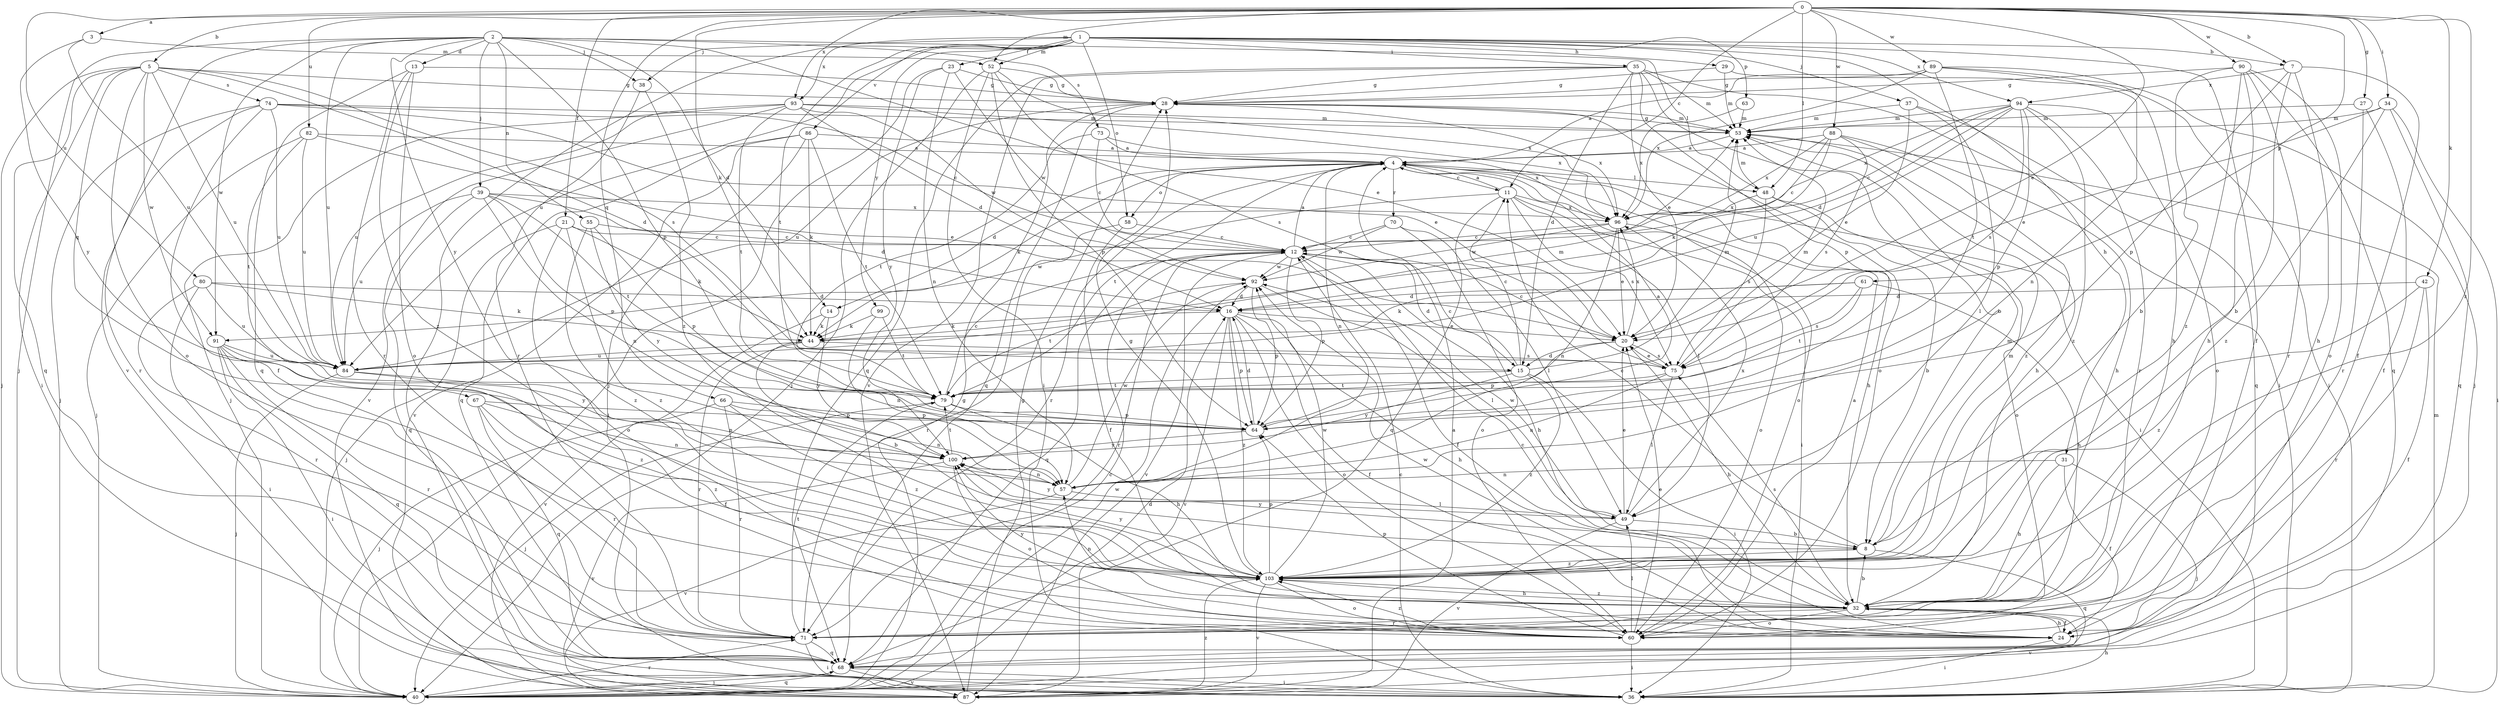 strict digraph  {
0;
1;
2;
3;
4;
5;
7;
8;
11;
12;
13;
14;
15;
16;
20;
21;
23;
24;
27;
28;
29;
31;
32;
34;
35;
36;
37;
38;
39;
40;
42;
44;
48;
49;
52;
53;
55;
57;
58;
60;
61;
63;
64;
66;
67;
68;
70;
71;
73;
74;
75;
79;
80;
82;
84;
86;
87;
88;
89;
90;
91;
92;
93;
94;
96;
99;
100;
103;
0 -> 3  [label=a];
0 -> 5  [label=b];
0 -> 7  [label=b];
0 -> 11  [label=c];
0 -> 20  [label=e];
0 -> 21  [label=f];
0 -> 27  [label=g];
0 -> 34  [label=i];
0 -> 42  [label=k];
0 -> 44  [label=k];
0 -> 48  [label=l];
0 -> 52  [label=m];
0 -> 61  [label=p];
0 -> 66  [label=q];
0 -> 80  [label=u];
0 -> 82  [label=u];
0 -> 88  [label=w];
0 -> 89  [label=w];
0 -> 90  [label=w];
0 -> 93  [label=x];
0 -> 103  [label=z];
1 -> 7  [label=b];
1 -> 23  [label=f];
1 -> 24  [label=f];
1 -> 29  [label=h];
1 -> 31  [label=h];
1 -> 35  [label=i];
1 -> 36  [label=i];
1 -> 37  [label=j];
1 -> 38  [label=j];
1 -> 52  [label=m];
1 -> 58  [label=o];
1 -> 63  [label=p];
1 -> 79  [label=t];
1 -> 84  [label=u];
1 -> 86  [label=v];
1 -> 93  [label=x];
1 -> 94  [label=x];
1 -> 99  [label=y];
2 -> 13  [label=d];
2 -> 14  [label=d];
2 -> 20  [label=e];
2 -> 38  [label=j];
2 -> 39  [label=j];
2 -> 40  [label=j];
2 -> 48  [label=l];
2 -> 55  [label=n];
2 -> 64  [label=p];
2 -> 73  [label=s];
2 -> 84  [label=u];
2 -> 87  [label=v];
2 -> 91  [label=w];
2 -> 100  [label=y];
3 -> 52  [label=m];
3 -> 84  [label=u];
3 -> 100  [label=y];
4 -> 11  [label=c];
4 -> 14  [label=d];
4 -> 32  [label=h];
4 -> 36  [label=i];
4 -> 44  [label=k];
4 -> 48  [label=l];
4 -> 57  [label=n];
4 -> 58  [label=o];
4 -> 60  [label=o];
4 -> 70  [label=r];
4 -> 71  [label=r];
4 -> 79  [label=t];
5 -> 15  [label=d];
5 -> 28  [label=g];
5 -> 36  [label=i];
5 -> 40  [label=j];
5 -> 60  [label=o];
5 -> 67  [label=q];
5 -> 68  [label=q];
5 -> 74  [label=s];
5 -> 75  [label=s];
5 -> 84  [label=u];
5 -> 91  [label=w];
7 -> 8  [label=b];
7 -> 24  [label=f];
7 -> 32  [label=h];
7 -> 64  [label=p];
7 -> 94  [label=x];
8 -> 11  [label=c];
8 -> 53  [label=m];
8 -> 68  [label=q];
8 -> 100  [label=y];
8 -> 103  [label=z];
11 -> 4  [label=a];
11 -> 36  [label=i];
11 -> 49  [label=l];
11 -> 68  [label=q];
11 -> 75  [label=s];
11 -> 91  [label=w];
11 -> 96  [label=x];
12 -> 4  [label=a];
12 -> 15  [label=d];
12 -> 24  [label=f];
12 -> 32  [label=h];
12 -> 64  [label=p];
12 -> 68  [label=q];
12 -> 71  [label=r];
12 -> 87  [label=v];
12 -> 92  [label=w];
13 -> 28  [label=g];
13 -> 60  [label=o];
13 -> 68  [label=q];
13 -> 71  [label=r];
13 -> 103  [label=z];
14 -> 44  [label=k];
14 -> 87  [label=v];
14 -> 100  [label=y];
15 -> 11  [label=c];
15 -> 12  [label=c];
15 -> 36  [label=i];
15 -> 53  [label=m];
15 -> 79  [label=t];
15 -> 100  [label=y];
15 -> 103  [label=z];
16 -> 20  [label=e];
16 -> 24  [label=f];
16 -> 32  [label=h];
16 -> 44  [label=k];
16 -> 60  [label=o];
16 -> 64  [label=p];
16 -> 87  [label=v];
16 -> 103  [label=z];
20 -> 12  [label=c];
20 -> 15  [label=d];
20 -> 32  [label=h];
20 -> 64  [label=p];
20 -> 75  [label=s];
20 -> 96  [label=x];
21 -> 12  [label=c];
21 -> 40  [label=j];
21 -> 44  [label=k];
21 -> 60  [label=o];
21 -> 103  [label=z];
23 -> 28  [label=g];
23 -> 40  [label=j];
23 -> 57  [label=n];
23 -> 92  [label=w];
23 -> 100  [label=y];
24 -> 12  [label=c];
24 -> 32  [label=h];
24 -> 36  [label=i];
24 -> 92  [label=w];
27 -> 24  [label=f];
27 -> 53  [label=m];
27 -> 71  [label=r];
28 -> 53  [label=m];
28 -> 60  [label=o];
28 -> 68  [label=q];
28 -> 84  [label=u];
28 -> 96  [label=x];
29 -> 28  [label=g];
29 -> 36  [label=i];
29 -> 53  [label=m];
31 -> 24  [label=f];
31 -> 32  [label=h];
31 -> 40  [label=j];
31 -> 57  [label=n];
32 -> 8  [label=b];
32 -> 24  [label=f];
32 -> 57  [label=n];
32 -> 60  [label=o];
32 -> 71  [label=r];
32 -> 75  [label=s];
32 -> 87  [label=v];
32 -> 100  [label=y];
32 -> 103  [label=z];
34 -> 20  [label=e];
34 -> 36  [label=i];
34 -> 53  [label=m];
34 -> 68  [label=q];
34 -> 103  [label=z];
35 -> 8  [label=b];
35 -> 15  [label=d];
35 -> 20  [label=e];
35 -> 28  [label=g];
35 -> 36  [label=i];
35 -> 53  [label=m];
35 -> 64  [label=p];
35 -> 68  [label=q];
35 -> 87  [label=v];
36 -> 12  [label=c];
36 -> 32  [label=h];
36 -> 53  [label=m];
37 -> 20  [label=e];
37 -> 49  [label=l];
37 -> 53  [label=m];
37 -> 68  [label=q];
38 -> 71  [label=r];
38 -> 103  [label=z];
39 -> 16  [label=d];
39 -> 57  [label=n];
39 -> 64  [label=p];
39 -> 68  [label=q];
39 -> 79  [label=t];
39 -> 84  [label=u];
39 -> 96  [label=x];
40 -> 12  [label=c];
40 -> 16  [label=d];
40 -> 28  [label=g];
40 -> 68  [label=q];
40 -> 71  [label=r];
40 -> 92  [label=w];
42 -> 16  [label=d];
42 -> 24  [label=f];
42 -> 71  [label=r];
42 -> 103  [label=z];
44 -> 8  [label=b];
44 -> 71  [label=r];
44 -> 75  [label=s];
44 -> 84  [label=u];
48 -> 8  [label=b];
48 -> 53  [label=m];
48 -> 60  [label=o];
48 -> 75  [label=s];
48 -> 96  [label=x];
49 -> 8  [label=b];
49 -> 20  [label=e];
49 -> 87  [label=v];
49 -> 92  [label=w];
49 -> 96  [label=x];
49 -> 100  [label=y];
52 -> 28  [label=g];
52 -> 36  [label=i];
52 -> 40  [label=j];
52 -> 64  [label=p];
52 -> 75  [label=s];
52 -> 96  [label=x];
53 -> 4  [label=a];
53 -> 28  [label=g];
53 -> 32  [label=h];
55 -> 12  [label=c];
55 -> 64  [label=p];
55 -> 100  [label=y];
55 -> 103  [label=z];
57 -> 49  [label=l];
57 -> 87  [label=v];
57 -> 92  [label=w];
58 -> 12  [label=c];
58 -> 24  [label=f];
58 -> 71  [label=r];
60 -> 4  [label=a];
60 -> 20  [label=e];
60 -> 36  [label=i];
60 -> 49  [label=l];
60 -> 64  [label=p];
60 -> 103  [label=z];
61 -> 16  [label=d];
61 -> 32  [label=h];
61 -> 44  [label=k];
61 -> 75  [label=s];
61 -> 79  [label=t];
63 -> 53  [label=m];
63 -> 96  [label=x];
64 -> 4  [label=a];
64 -> 16  [label=d];
64 -> 100  [label=y];
66 -> 40  [label=j];
66 -> 57  [label=n];
66 -> 64  [label=p];
66 -> 71  [label=r];
66 -> 103  [label=z];
67 -> 57  [label=n];
67 -> 64  [label=p];
67 -> 68  [label=q];
67 -> 71  [label=r];
67 -> 103  [label=z];
68 -> 36  [label=i];
68 -> 40  [label=j];
68 -> 87  [label=v];
70 -> 12  [label=c];
70 -> 49  [label=l];
70 -> 60  [label=o];
70 -> 92  [label=w];
71 -> 36  [label=i];
71 -> 68  [label=q];
71 -> 79  [label=t];
73 -> 4  [label=a];
73 -> 12  [label=c];
73 -> 79  [label=t];
73 -> 96  [label=x];
74 -> 12  [label=c];
74 -> 20  [label=e];
74 -> 24  [label=f];
74 -> 40  [label=j];
74 -> 53  [label=m];
74 -> 71  [label=r];
74 -> 84  [label=u];
75 -> 20  [label=e];
75 -> 49  [label=l];
75 -> 53  [label=m];
75 -> 57  [label=n];
75 -> 79  [label=t];
79 -> 12  [label=c];
79 -> 32  [label=h];
79 -> 40  [label=j];
79 -> 64  [label=p];
80 -> 16  [label=d];
80 -> 36  [label=i];
80 -> 44  [label=k];
80 -> 71  [label=r];
80 -> 84  [label=u];
82 -> 4  [label=a];
82 -> 20  [label=e];
82 -> 40  [label=j];
82 -> 79  [label=t];
82 -> 84  [label=u];
84 -> 24  [label=f];
84 -> 40  [label=j];
84 -> 53  [label=m];
84 -> 57  [label=n];
86 -> 4  [label=a];
86 -> 36  [label=i];
86 -> 44  [label=k];
86 -> 68  [label=q];
86 -> 79  [label=t];
86 -> 87  [label=v];
87 -> 4  [label=a];
87 -> 28  [label=g];
87 -> 103  [label=z];
88 -> 4  [label=a];
88 -> 12  [label=c];
88 -> 32  [label=h];
88 -> 44  [label=k];
88 -> 75  [label=s];
88 -> 96  [label=x];
88 -> 103  [label=z];
89 -> 4  [label=a];
89 -> 28  [label=g];
89 -> 32  [label=h];
89 -> 40  [label=j];
89 -> 57  [label=n];
89 -> 79  [label=t];
89 -> 96  [label=x];
90 -> 8  [label=b];
90 -> 28  [label=g];
90 -> 32  [label=h];
90 -> 60  [label=o];
90 -> 68  [label=q];
90 -> 71  [label=r];
90 -> 103  [label=z];
91 -> 36  [label=i];
91 -> 68  [label=q];
91 -> 71  [label=r];
91 -> 84  [label=u];
91 -> 100  [label=y];
91 -> 103  [label=z];
92 -> 16  [label=d];
92 -> 49  [label=l];
92 -> 64  [label=p];
92 -> 79  [label=t];
93 -> 16  [label=d];
93 -> 40  [label=j];
93 -> 53  [label=m];
93 -> 79  [label=t];
93 -> 84  [label=u];
93 -> 87  [label=v];
93 -> 92  [label=w];
93 -> 96  [label=x];
94 -> 12  [label=c];
94 -> 16  [label=d];
94 -> 53  [label=m];
94 -> 60  [label=o];
94 -> 64  [label=p];
94 -> 71  [label=r];
94 -> 75  [label=s];
94 -> 84  [label=u];
94 -> 96  [label=x];
94 -> 103  [label=z];
96 -> 12  [label=c];
96 -> 20  [label=e];
96 -> 57  [label=n];
96 -> 60  [label=o];
96 -> 92  [label=w];
99 -> 44  [label=k];
99 -> 57  [label=n];
99 -> 79  [label=t];
100 -> 57  [label=n];
100 -> 60  [label=o];
100 -> 79  [label=t];
100 -> 87  [label=v];
103 -> 28  [label=g];
103 -> 32  [label=h];
103 -> 53  [label=m];
103 -> 60  [label=o];
103 -> 64  [label=p];
103 -> 87  [label=v];
103 -> 92  [label=w];
103 -> 100  [label=y];
}
